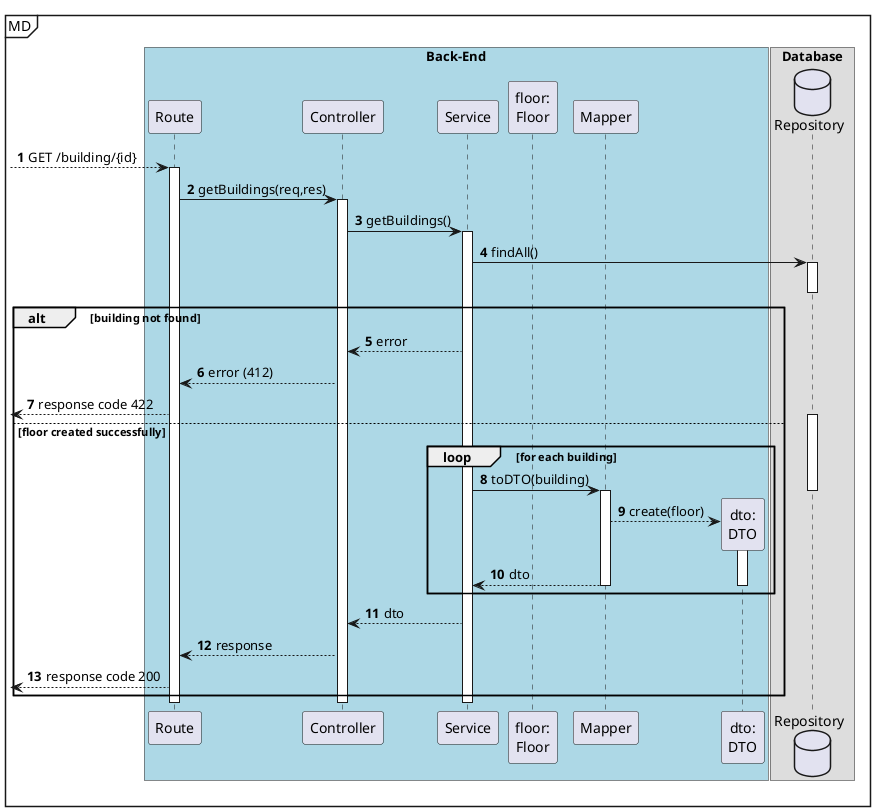 @startuml
autonumber

mainframe MD
box "Back-End" #LightBlue
participant "Route" as r
participant "Controller" as ctrl
participant "Service" as svc

participant "floor:\nFloor" as floor
participant "Mapper" as map
participant "dto:\nDTO" as dto
end box

box "Database"
database "Repository" as repo
end box

[--> r: GET /building/{id}
    activate r
        r -> ctrl : getBuildings(req,res)
        activate ctrl
            ctrl -> svc : getBuildings()
            activate svc
                svc -> repo : findAll()
                activate repo
                deactivate repo

                alt building not found
                    svc --> ctrl : error
                    ctrl --> r : error (412)
                    [<--r : response code 422
                else floor created successfully

                loop for each building
                    activate repo
                        svc -> map : toDTO(building)
                    deactivate repo

                    activate map
                        map --> dto** : create(floor)
                        activate dto
                            map --> svc : dto
                        deactivate dto
                    deactivate map
                end loop
                    svc --> ctrl : dto
                    ctrl --> r : response
                    [<-- r : response code 200
                end
            deactivate svc
        deactivate ctrl
    deactivate r

@enduml
